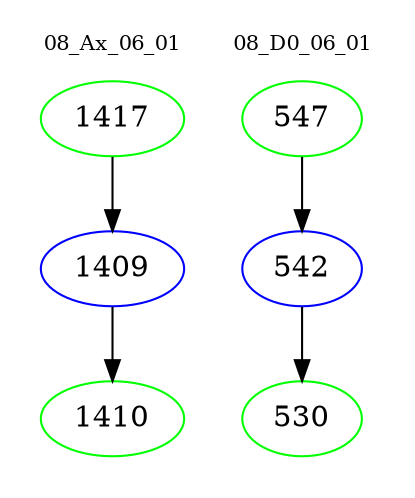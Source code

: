 digraph{
subgraph cluster_0 {
color = white
label = "08_Ax_06_01";
fontsize=10;
T0_1417 [label="1417", color="green"]
T0_1417 -> T0_1409 [color="black"]
T0_1409 [label="1409", color="blue"]
T0_1409 -> T0_1410 [color="black"]
T0_1410 [label="1410", color="green"]
}
subgraph cluster_1 {
color = white
label = "08_D0_06_01";
fontsize=10;
T1_547 [label="547", color="green"]
T1_547 -> T1_542 [color="black"]
T1_542 [label="542", color="blue"]
T1_542 -> T1_530 [color="black"]
T1_530 [label="530", color="green"]
}
}

